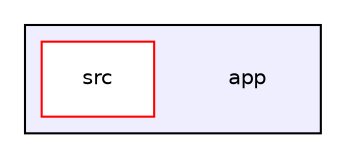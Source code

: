 digraph "app" {
  compound=true
  node [ fontsize="10", fontname="Helvetica"];
  edge [ labelfontsize="10", labelfontname="Helvetica"];
  subgraph clusterdir_97cdb22344a971bf2901331bfad65e47 {
    graph [ bgcolor="#eeeeff", pencolor="black", label="" URL="dir_97cdb22344a971bf2901331bfad65e47.html"];
    dir_97cdb22344a971bf2901331bfad65e47 [shape=plaintext label="app"];
    dir_ad532df7ef82a0a3fc80d1b7fe24035c [shape=box label="src" color="red" fillcolor="white" style="filled" URL="dir_ad532df7ef82a0a3fc80d1b7fe24035c.html"];
  }
}

